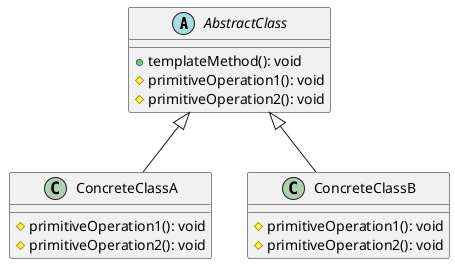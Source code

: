 @startuml
' 抽象类，定义模板方法以及若干抽象方法，模板方法的每一步可由子类实现。
abstract class AbstractClass {
    +templateMethod(): void
    #primitiveOperation1(): void
    #primitiveOperation2(): void
}

class ConcreteClassA {
    #primitiveOperation1(): void
    #primitiveOperation2(): void
}

class ConcreteClassB {
    #primitiveOperation1(): void
    #primitiveOperation2(): void
}

AbstractClass <|-- ConcreteClassA
AbstractClass <|-- ConcreteClassB



@enduml
